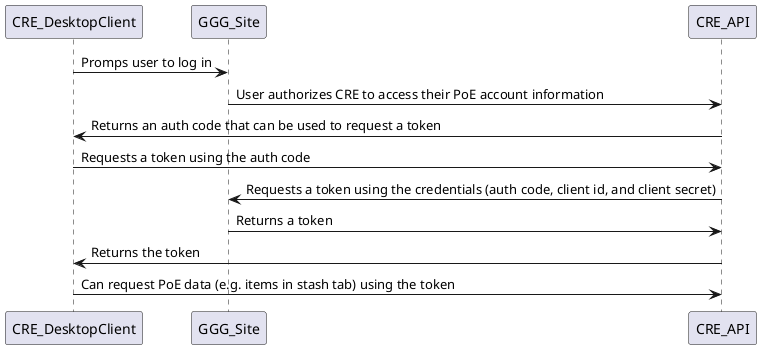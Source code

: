 @startuml CRE Auth Sequence Diagram
CRE_DesktopClient -> GGG_Site : Promps user to log in
GGG_Site -> CRE_API: User authorizes CRE to access their PoE account information
CRE_API -> CRE_DesktopClient: Returns an auth code that can be used to request a token
CRE_DesktopClient -> CRE_API: Requests a token using the auth code
CRE_API -> GGG_Site: Requests a token using the credentials (auth code, client id, and client secret)
GGG_Site -> CRE_API: Returns a token
CRE_API -> CRE_DesktopClient: Returns the token
CRE_DesktopClient -> CRE_API: Can request PoE data (e.g. items in stash tab) using the token
@enduml